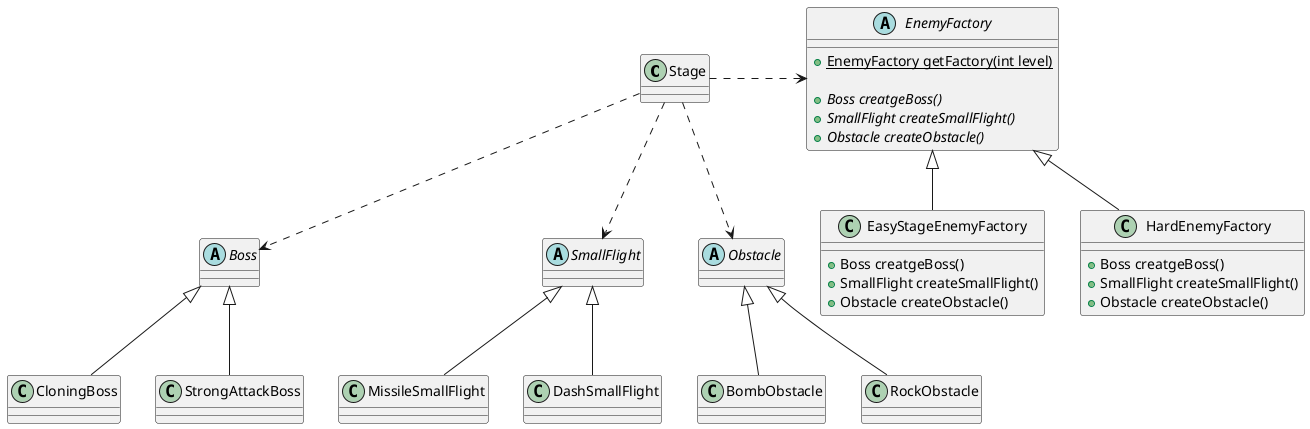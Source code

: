 @startuml

class Stage { }

abstract class EnemyFactory { 
    +{static} EnemyFactory getFactory(int level)

    +{abstract} Boss creatgeBoss()
    +{abstract} SmallFlight createSmallFlight()
    +{abstract} Obstacle createObstacle()
}

Stage .right.> EnemyFactory

class EasyStageEnemyFactory extends EnemyFactory {
    +Boss creatgeBoss()
    +SmallFlight createSmallFlight()
    +Obstacle createObstacle()
}

class HardEnemyFactory extends EnemyFactory {
    +Boss creatgeBoss()
    +SmallFlight createSmallFlight()
    +Obstacle createObstacle()
}

abstract class Boss { }
class CloningBoss extends Boss { }
class StrongAttackBoss extends Boss { }

abstract class SmallFlight { }
class MissileSmallFlight extends SmallFlight { }
class DashSmallFlight extends SmallFlight { }

abstract class Obstacle { }
class BombObstacle extends Obstacle { }
class RockObstacle extends Obstacle { }

Stage .down.> Boss
Stage .down.> SmallFlight
Stage .down.> Obstacle

@enduml